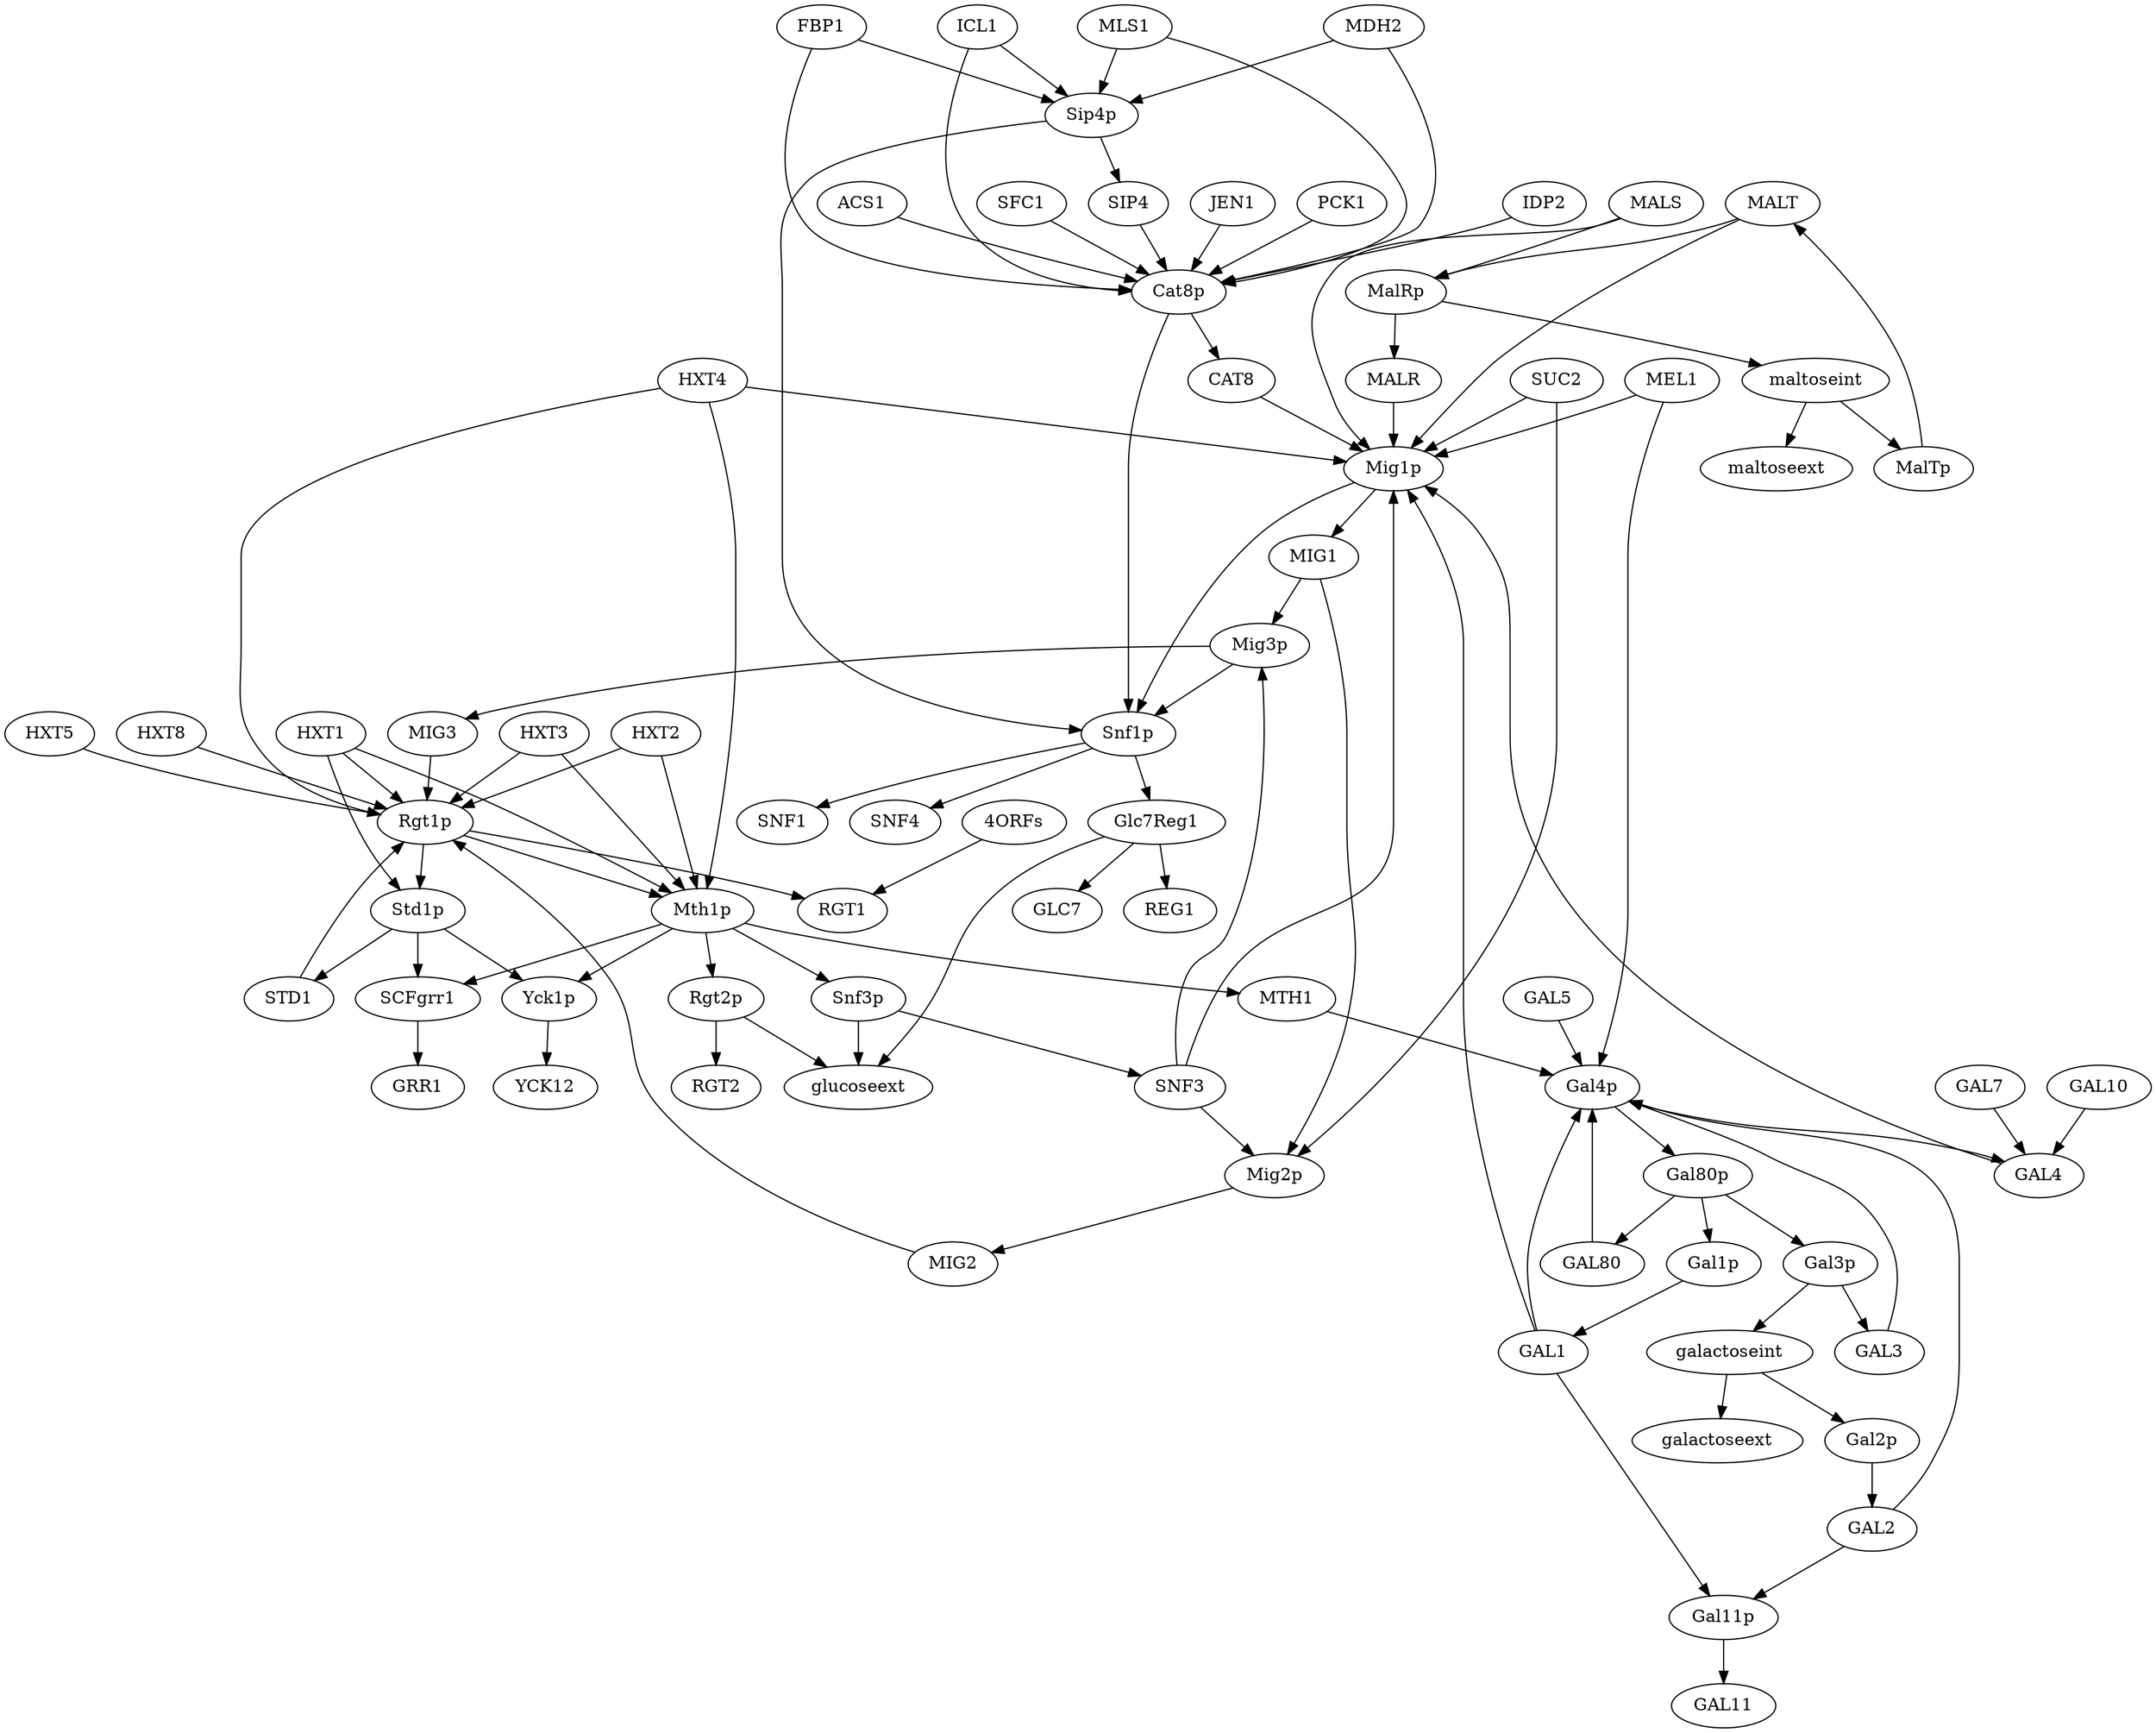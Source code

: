 digraph {
	graph [bb="0,0,1752.5,1404"];
	node [label="\N"];
	MDH2	[height=0.5,
		pos="1598.5,1386",
		width=1.1374];
	Sip4p	[height=0.5,
		pos="1549.5,1314",
		width=1.0471];
	MDH2 -> Sip4p	[pos="e,1561.1,1331.5 1586.9,1368.4 1580.9,1359.9 1573.5,1349.3 1566.9,1339.8"];
	Cat8p	[height=0.5,
		pos="1363.5,1170",
		width=1.0652];
	MDH2 -> Cat8p	[pos="e,1401.8,1172.1 1613.8,1369 1641.6,1337.9 1694.6,1268.3 1657.5,1224 1626.8,1187.2 1487.2,1175.9 1412,1172.5"];
	Snf1p	[height=0.5,
		pos="1402.5,810",
		width=1.0652];
	Sip4p -> Snf1p	[pos="e,1437.7,817.47 1583.5,1305.7 1641.3,1291.2 1752.5,1252.5 1752.5,1171 1752.5,1171 1752.5,1171 1752.5,953 1752.5,887.91 1542.1,838.38 \
1447.5,819.42"];
	SIP4	[height=0.5,
		pos="1525.5,1242",
		width=0.9027];
	Sip4p -> SIP4	[pos="e,1531.3,1259.8 1543.7,1296.1 1541,1288.1 1537.6,1278.3 1534.6,1269.4"];
	Cat8p -> Snf1p	[pos="e,1402.1,828.05 1370.8,1152.3 1381.6,1126.2 1400.5,1073.6 1400.5,1027 1400.5,1027 1400.5,1027 1400.5,953 1400.5,912.99 1401.3,866.65 \
1401.9,838.08"];
	CAT8	[height=0.5,
		pos="1149.5,1098",
		width=0.99297];
	Cat8p -> CAT8	[pos="e,1178.8,1108.6 1332.9,1159 1294.9,1146.5 1230,1125.3 1188.5,1111.8"];
	Rgt2p	[height=0.5,
		pos="632.53,594",
		width=1.0832];
	RGT2	[height=0.5,
		pos="612.53,522",
		width=1.011];
	Rgt2p -> RGT2	[pos="e,617.47,540.28 627.69,576.05 625.47,568.26 622.77,558.82 620.27,550.08"];
	glucoseext	[height=0.5,
		pos="764.53,522",
		width=1.679];
	Rgt2p -> glucoseext	[pos="e,736.02,538.12 657.05,580 676.71,569.57 704.63,554.77 727.08,542.86"];
	Glc7Reg1	[height=0.5,
		pos="1402.5,738",
		width=1.5526];
	Glc7Reg1 -> glucoseext	[pos="e,816.22,531.34 1381.2,721.32 1335.4,688.46 1223,612.39 1116.5,576 1012.4,540.41 980.33,556.63 871.53,540 856.88,537.76 841.11,535.29 \
826.29,532.94"];
	GLC7	[height=0.5,
		pos="1397.5,666",
		width=1.011];
	Glc7Reg1 -> GLC7	[pos="e,1398.8,684.1 1401.3,719.7 1400.7,711.98 1400.1,702.71 1399.5,694.11"];
	REG1	[height=0.5,
		pos="1489.5,666",
		width=1.0471];
	Glc7Reg1 -> REG1	[pos="e,1471.1,681.86 1422.3,721.12 1434.4,711.36 1450.1,698.75 1463.2,688.16"];
	GAL10	[height=0.5,
		pos="1105.5,522",
		width=1.1735];
	GAL4	[height=0.5,
		pos="1127.5,450",
		width=1.011];
	GAL10 -> GAL4	[pos="e,1122.1,468.28 1110.9,504.05 1113.3,496.26 1116.3,486.82 1119,478.08"];
	Mig1p	[height=0.5,
		pos="998.53,1026",
		width=1.1193];
	GAL4 -> Mig1p	[pos="e,1022.2,1011.4 1139.2,467.28 1145.7,477.33 1153.2,490.79 1156.5,504 1160.5,519.5 1158.1,524.07 1156.5,540 1148.1,628.77 1118.5,\
647.83 1118.5,737 1118.5,883 1118.5,883 1118.5,883 1118.5,937.45 1066.4,981.8 1030.9,1005.7"];
	SNF3	[height=0.5,
		pos="917.53,522",
		width=1.0291];
	SNF3 -> Mig1p	[pos="e,997.55,1008 932.55,538.57 954.7,563.26 993.53,613.83 993.53,665 993.53,883 993.53,883 993.53,883 993.53,923.03 995.54,969.37 997.01,\
997.93"];
	Mig3p	[height=0.5,
		pos="920.53,882",
		width=1.1193];
	SNF3 -> Mig3p	[pos="e,920.34,863.95 917.93,540.05 918.51,566.71 919.53,619.88 919.53,665 919.53,739 919.53,739 919.53,739 919.53,779 919.94,825.35 920.23,\
853.92"];
	Mig2p	[height=0.5,
		pos="764.53,450",
		width=1.1193];
	SNF3 -> Mig2p	[pos="e,791.65,463.4 891.58,509.13 866.72,497.75 828.96,480.48 801.07,467.71"];
	MIG1	[height=0.5,
		pos="920.53,954",
		width=1.011];
	Mig1p -> MIG1	[pos="e,937.26,970.01 981.22,1009.5 970.57,999.91 956.76,987.51 945.01,976.96"];
	Mig1p -> Snf1p	[pos="e,1390,827.16 1037.9,1022 1085.3,1017.1 1166.2,1004.4 1227.5,972 1293.8,937.04 1354,870.75 1383.5,835.11"];
	Mig3p -> Snf1p	[pos="e,1366.5,816.23 958.36,875.51 1045.7,862.82 1261.4,831.5 1356.4,817.7"];
	MIG3	[height=0.5,
		pos="248.53,810",
		width=1.011];
	Mig3p -> MIG3	[pos="e,275.41,822.31 880.05,881.32 779.62,881.3 511.44,876.33 294.53,828 291.38,827.3 288.14,826.43 284.92,825.46"];
	MIG2	[height=0.5,
		pos="468.53,378",
		width=1.011];
	Mig2p -> MIG2	[pos="e,500.97,386.67 729.71,440.76 675.21,427.88 569.94,402.98 511.05,389.06"];
	MalTp	[height=0.5,
		pos="653.53,1026",
		width=1.1193];
	MALT	[height=0.5,
		pos="912.53,1242",
		width=1.0652];
	MalTp -> MALT	[pos="e,879.82,1232.3 654.64,1044.2 656.7,1063.6 662.6,1095.1 679.53,1116 729.37,1177.5 817.75,1212.8 870.16,1229.4"];
	MALT -> Mig1p	[pos="e,980.55,1042.5 913.79,1223.6 916.6,1192.9 925.28,1128 950.53,1080 956.34,1069 964.99,1058.4 973.35,1049.7"];
	MalRp	[height=0.5,
		pos="998.53,1170",
		width=1.1374];
	MALT -> MalRp	[pos="e,980.03,1186.1 930.77,1226.2 942.78,1216.4 958.69,1203.4 972.07,1192.5"];
	Gal4p	[height=0.5,
		pos="1321.5,522",
		width=1.0652];
	Gal4p -> GAL4	[pos="e,1156,461.27 1292.1,510.37 1258.2,498.15 1202.5,478.07 1165.5,464.69"];
	Gal80p	[height=0.5,
		pos="1404.5,450",
		width=1.2277];
	Gal4p -> Gal80p	[pos="e,1386.3,466.4 1339.5,505.81 1350.9,496.25 1365.7,483.74 1378.3,473.08"];
	Gal3p	[height=0.5,
		pos="1583.5,378",
		width=1.0652];
	Gal80p -> Gal3p	[pos="e,1554.9,390.18 1435.3,436.97 1465.7,425.06 1512.4,406.82 1545.2,393.98"];
	GAL80	[height=0.5,
		pos="1321.5,378",
		width=1.1735];
	Gal80p -> GAL80	[pos="e,1339.9,394.49 1386.1,433.46 1374.8,423.95 1360.2,411.62 1347.7,401.1"];
	Gal1p	[height=0.5,
		pos="1420.5,378",
		width=1.0652];
	Gal80p -> Gal1p	[pos="e,1416.6,396.28 1408.4,432.05 1410.2,424.26 1412.3,414.82 1414.3,406.08"];
	MIG1 -> Mig3p	[pos="e,920.53,900.1 920.53,935.7 920.53,927.98 920.53,918.71 920.53,910.11"];
	MIG1 -> Mig2p	[pos="e,789.59,464.18 902.54,938.08 891.94,928.32 879.15,914.69 871.53,900 852.92,864.09 852.53,851.45 852.53,811 852.53,811 852.53,811 \
852.53,593 852.53,552.55 855.12,538.2 833.53,504 824.82,490.2 811.17,478.6 798.3,469.81"];
	Snf1p -> Glc7Reg1	[pos="e,1402.5,756.1 1402.5,791.7 1402.5,783.98 1402.5,774.71 1402.5,766.11"];
	SNF1	[height=0.5,
		pos="1513.5,738",
		width=1.0291];
	Snf1p -> SNF1	[pos="e,1491.6,752.8 1424.5,795.17 1441.2,784.62 1464.4,769.97 1483,758.27"];
	SNF4	[height=0.5,
		pos="1605.5,738",
		width=1.0291];
	Snf1p -> SNF4	[pos="e,1576.9,749.74 1433,799 1464.7,788.53 1515.7,771.48 1559.5,756 1562.1,755.1 1564.7,754.16 1567.3,753.21"];
	maltoseint	[height=0.5,
		pos="748.53,1098",
		width=1.661];
	MalRp -> maltoseint	[pos="e,790.89,1110.9 964.82,1159.6 922.67,1147.8 850.09,1127.4 800.74,1113.6"];
	MALR	[height=0.5,
		pos="998.53,1098",
		width=1.0832];
	MalRp -> MALR	[pos="e,998.53,1116.1 998.53,1151.7 998.53,1144 998.53,1134.7 998.53,1126.1"];
	maltoseint -> MalTp	[pos="e,673.71,1041.9 726.98,1081.1 713.61,1071.3 696.3,1058.5 681.84,1047.9"];
	maltoseext	[height=0.5,
		pos="773.53,1026",
		width=1.7151];
	maltoseint -> maltoseext	[pos="e,767.36,1044.3 754.59,1080.1 757.4,1072.2 760.81,1062.6 763.96,1053.8"];
	MALR -> Mig1p	[pos="e,998.53,1044.1 998.53,1079.7 998.53,1072 998.53,1062.7 998.53,1054.1"];
	FBP1	[height=0.5,
		pos="1437.5,1386",
		width=1.011];
	FBP1 -> Sip4p	[pos="e,1527.6,1328.7 1459.1,1371.5 1476.1,1360.9 1500.1,1345.9 1519,1334.1"];
	FBP1 -> Cat8p	[pos="e,1325.1,1171.7 1401.6,1382.7 1334.8,1376.3 1192.4,1351.9 1130.5,1260 1084.9,1192.1 1233.6,1175.9 1314.6,1172.1"];
	Rgt1p	[height=0.5,
		pos="325.53,738",
		width=1.0832];
	MIG3 -> Rgt1p	[pos="e,308.59,754.4 265.24,793.81 275.66,784.34 289.26,771.97 300.91,761.39"];
	Std1p	[height=0.5,
		pos="417.53,666",
		width=1.0652];
	Rgt1p -> Std1p	[pos="e,398.05,681.82 345.04,722.15 358.1,712.22 375.46,699.01 389.93,688.01"];
	Mth1p	[height=0.5,
		pos="522.53,666",
		width=1.1555];
	Rgt1p -> Mth1p	[pos="e,491.35,678.08 355.45,726.37 389.15,714.4 444.09,694.87 481.71,681.51"];
	RGT1	[height=0.5,
		pos="626.53,666",
		width=1.011];
	Rgt1p -> RGT1	[pos="e,597.53,676.88 361.12,730.55 409.52,721.52 498.66,703.96 573.53,684 578.19,682.76 583.04,681.36 587.84,679.9"];
	Gal11p	[height=0.5,
		pos="1411.5,90",
		width=1.2277];
	GAL11	[height=0.5,
		pos="1411.5,18",
		width=1.1735];
	Gal11p -> GAL11	[pos="e,1411.5,36.104 1411.5,71.697 1411.5,63.983 1411.5,54.712 1411.5,46.112"];
	STD1	[height=0.5,
		pos="324.53,594",
		width=1.011];
	Std1p -> STD1	[pos="e,343.59,609.35 397.81,650.15 384.44,640.09 366.59,626.65 351.85,615.56"];
	SCFgrr1	[height=0.5,
		pos="524.53,594",
		width=1.4082];
	Std1p -> SCFgrr1	[pos="e,501.32,610.19 438.93,651 454.3,640.95 475.29,627.22 492.63,615.87"];
	Yck1p	[height=0.5,
		pos="417.53,594",
		width=1.0652];
	Std1p -> Yck1p	[pos="e,417.53,612.1 417.53,647.7 417.53,639.98 417.53,630.71 417.53,622.11"];
	STD1 -> Rgt1p	[pos="e,325.41,719.87 324.65,612.19 324.83,636.42 325.14,680.89 325.34,709.68"];
	GRR1	[height=0.5,
		pos="520.53,522",
		width=1.0471];
	SCFgrr1 -> GRR1	[pos="e,521.51,540.1 523.54,575.7 523.1,567.98 522.57,558.71 522.08,550.11"];
	YCK12	[height=0.5,
		pos="417.53,522",
		width=1.1735];
	Yck1p -> YCK12	[pos="e,417.53,540.1 417.53,575.7 417.53,567.98 417.53,558.71 417.53,550.11"];
	HXT3	[height=0.5,
		pos="521.53,810",
		width=1.011];
	HXT3 -> Rgt1p	[pos="e,355.75,749.53 493.34,798.51 487.46,796.34 481.3,794.08 475.53,792 438.31,778.55 395.76,763.55 365.51,752.95"];
	HXT3 -> Mth1p	[pos="e,522.41,684.19 521.65,791.87 521.82,767.67 522.14,723.21 522.34,694.39"];
	Mth1p -> Rgt2p	[pos="e,610.41,609.08 545.06,650.67 561.48,640.22 583.92,625.94 601.96,614.46"];
	Mth1p -> SCFgrr1	[pos="e,524.04,612.1 523.03,647.7 523.25,639.98 523.51,630.71 523.76,622.11"];
	Mth1p -> Yck1p	[pos="e,438.9,609.25 500.78,650.5 485.33,640.2 464.4,626.24 447.39,614.9"];
	Snf3p	[height=0.5,
		pos="765.53,594",
		width=1.0652];
	Mth1p -> Snf3p	[pos="e,733.5,604.23 556.07,655.34 599.83,642.73 676.39,620.68 723.84,607.01"];
	MTH1	[height=0.5,
		pos="1067.5,594",
		width=1.1013];
	Mth1p -> MTH1	[pos="e,1028.1,597 555.06,654.55 563.6,652.1 572.85,649.71 581.53,648 739.33,616.9 929.81,602.8 1018.1,597.58"];
	HXT4	[height=0.5,
		pos="585.53,1098",
		width=1.011];
	HXT4 -> Mig1p	[pos="e,961.18,1033 619.01,1090.8 636.95,1087.5 659.44,1083.5 679.53,1080 775.95,1063.3 888.95,1044.8 951.26,1034.6"];
	HXT4 -> Rgt1p	[pos="e,286.7,740.51 549.06,1096 421.43,1091.5 2.5336,1068 2.5336,955 2.5336,955 2.5336,955 2.5336,881 2.5336,840.55 -7.6009,820.06 21.534,\
792 57.192,757.66 199.8,745.28 276.35,741.05"];
	HXT4 -> Mth1p	[pos="e,535.28,683.43 585.53,1080 585.53,1053.3 585.53,1000.1 585.53,955 585.53,955 585.53,955 585.53,809 585.53,764.9 559.83,719.2 541.26,\
691.94"];
	SIP4 -> Cat8p	[pos="e,1390.7,1182.7 1500.6,1230.2 1473.7,1218.6 1430.8,1200.1 1400.2,1186.8"];
	HXT1	[height=0.5,
		pos="430.53,810",
		width=1.011];
	HXT1 -> Rgt1p	[pos="e,346.96,753.28 409.79,795.17 394.32,784.86 372.95,770.61 355.61,759.05"];
	HXT1 -> Std1p	[pos="e,419.11,684.19 428.97,791.87 426.75,767.67 422.68,723.21 420.04,694.39"];
	HXT1 -> Mth1p	[pos="e,511.82,683.54 441.09,792.71 457.02,768.13 487.33,721.33 506.15,692.29"];
	SFC1	[height=0.5,
		pos="1175.5,1242",
		width=1.011];
	SFC1 -> Cat8p	[pos="e,1334.3,1181.9 1203.7,1230.5 1235.8,1218.6 1288.5,1198.9 1324.6,1185.5"];
	CAT8 -> Mig1p	[pos="e,1025.5,1039.5 1123.9,1085.1 1099.5,1073.8 1062.3,1056.6 1034.8,1043.8"];
	MALS	[height=0.5,
		pos="1007.5,1242",
		width=1.0652];
	MALS -> Mig1p	[pos="e,1017.6,1042 1024,1225.5 1033.1,1215.8 1043.6,1202.3 1048.5,1188 1053.7,1172.9 1053.7,1097.9 1046.5,1080 1041.9,1068.4 1033.5,1057.8 \
1025,1049.1"];
	MALS -> MalRp	[pos="e,1000.7,1188.1 1005.3,1223.7 1004.3,1216 1003.1,1206.7 1002,1198.1"];
	HXT8	[height=0.5,
		pos="66.534,810",
		width=1.011];
	HXT8 -> Rgt1p	[pos="e,290.9,746.38 94.585,798.08 100.47,795.94 106.68,793.81 112.53,792 170.02,774.29 237.59,758.27 280.96,748.59"];
	GAL3	[height=0.5,
		pos="1705.5,306",
		width=1.011];
	Gal3p -> GAL3	[pos="e,1682.4,320.28 1606.8,363.67 1625.7,352.82 1652.6,337.39 1673.5,325.37"];
	galactoseint	[height=0.5,
		pos="1583.5,306",
		width=1.8776];
	Gal3p -> galactoseint	[pos="e,1583.5,324.1 1583.5,359.7 1583.5,351.98 1583.5,342.71 1583.5,334.11"];
	GAL3 -> Gal4p	[pos="e,1356.1,514.18 1694.6,323.34 1681.1,342.47 1656.9,374.31 1630.5,396 1550.1,462.11 1430.2,497.03 1365.9,511.95"];
	Gal2p	[height=0.5,
		pos="1710.5,234",
		width=1.0652];
	galactoseint -> Gal2p	[pos="e,1686.7,248.14 1611.7,289.46 1631.2,278.71 1657.3,264.35 1677.7,253.08"];
	galactoseext	[height=0.5,
		pos="1584.5,234",
		width=1.9318];
	galactoseint -> galactoseext	[pos="e,1584.3,252.1 1583.8,287.7 1583.9,279.98 1584,270.71 1584.1,262.11"];
	GAL80 -> Gal4p	[pos="e,1321.5,503.87 1321.5,396.19 1321.5,420.42 1321.5,464.89 1321.5,493.68"];
	MIG2 -> Rgt1p	[pos="e,312.38,720.63 435.11,385.66 376.32,399.55 260.53,437.49 260.53,521 260.53,595 260.53,595 260.53,595 260.53,639.53 287.28,685.36 \
306.46,712.5"];
	Snf3p -> glucoseext	[pos="e,764.78,540.1 765.29,575.7 765.18,567.98 765.04,558.71 764.92,550.11"];
	Snf3p -> SNF3	[pos="e,891.61,534.94 792.01,580.81 817.04,569.28 854.77,551.9 882.33,539.21"];
	GAL1	[height=0.5,
		pos="1336.5,306",
		width=1.011];
	GAL1 -> Mig1p	[pos="e,1035,1018.3 1312,319.38 1295.3,328.75 1273.6,342.91 1258.5,360 1229.3,393.29 1213.5,404.68 1213.5,449 1213.5,883 1213.5,883 1213.5,\
883 1213.5,963.25 1107.9,1000.8 1044.8,1016"];
	GAL1 -> Gal4p	[pos="e,1308.7,504.9 1312,319.34 1297,328.35 1279.1,342.11 1270.5,360 1248.4,406.16 1280.2,464.24 1302.6,496.51"];
	GAL1 -> Gal11p	[pos="e,1405.6,108.01 1342.4,288.21 1355.4,251.19 1386.5,162.3 1402.2,117.6"];
	JEN1	[height=0.5,
		pos="1264.5,1242",
		width=0.95686];
	JEN1 -> Cat8p	[pos="e,1343,1185.5 1284.1,1227.2 1298.5,1217 1318.2,1203.1 1334.4,1191.6"];
	MTH1 -> Gal4p	[pos="e,1289,531.95 1100.5,583.92 1146.2,571.32 1228.9,548.53 1279.1,534.68"];
	Gal1p -> GAL1	[pos="e,1354.4,321.92 1402.3,361.81 1390.6,352.02 1375.1,339.15 1362.1,328.34"];
	GAL7	[height=0.5,
		pos="1008.5,522",
		width=1.011];
	GAL7 -> GAL4	[pos="e,1105,464.28 1031.2,507.67 1049.6,496.82 1075.9,481.39 1096.3,469.37"];
	MEL1	[height=0.5,
		pos="1300.5,1098",
		width=1.0652];
	MEL1 -> Mig1p	[pos="e,1033.5,1035.1 1266.8,1089.2 1212.2,1076.5 1104.6,1051.6 1043.6,1037.4"];
	MEL1 -> Gal4p	[pos="e,1321.9,540.18 1304.1,1080 1309.3,1053.5 1318.5,1000.5 1318.5,955 1318.5,955 1318.5,955 1318.5,809 1318.5,705.43 1323.5,679.57 \
1322.5,576 1322.5,567.68 1322.3,558.63 1322.1,550.4"];
	PCK1	[height=0.5,
		pos="1353.5,1242",
		width=1.011];
	PCK1 -> Cat8p	[pos="e,1361.1,1188.1 1356,1223.7 1357.1,1216 1358.4,1206.7 1359.7,1198.1"];
	IDP2	[height=0.5,
		pos="1441.5,1242",
		width=0.93881];
	IDP2 -> Cat8p	[pos="e,1380.6,1186.3 1425,1226.2 1414.3,1216.5 1400.1,1203.9 1388.1,1193.1"];
	GAL5	[height=0.5,
		pos="1277.5,594",
		width=1.011];
	GAL5 -> Gal4p	[pos="e,1311.2,539.47 1288,576.41 1293.3,567.95 1299.9,557.49 1305.8,548.08"];
	SUC2	[height=0.5,
		pos="863.53,1098",
		width=1.0471];
	SUC2 -> Mig1p	[pos="e,973.01,1040.2 888.29,1084.2 909.53,1073.2 940.35,1057.2 964.01,1044.9"];
	SUC2 -> Mig2p	[pos="e,737.85,463.67 860.38,1079.8 856.96,1061.8 851.1,1032.7 844.53,1008 788.57,797.01 729.04,755.7 695.53,540 693.08,524.19 688.46,\
518.35 695.53,504 702.7,489.47 715.97,477.81 728.97,469.17"];
	HXT2	[height=0.5,
		pos="339.53,810",
		width=1.011];
	HXT2 -> Rgt1p	[pos="e,328.99,756.28 336.14,792.05 334.6,784.35 332.74,775.03 331.01,766.36"];
	HXT2 -> Mth1p	[pos="e,503.19,682.01 358.43,794.34 390.95,769.11 457.6,717.38 495.19,688.22"];
	GAL2	[height=0.5,
		pos="1486.5,162",
		width=1.011];
	Gal2p -> GAL2	[pos="e,1517.4,171.67 1681.3,222.13 1675.4,220.04 1669.3,217.9 1663.5,216 1617,200.64 1563.1,184.76 1527.1,174.43"];
	ACS1	[height=0.5,
		pos="1612.5,1242",
		width=1.011];
	ACS1 -> Cat8p	[pos="e,1397.2,1178.7 1584.5,1230.1 1578.6,1228 1572.4,1225.8 1566.5,1224 1512.1,1206.9 1448.3,1190.9 1407,1181"];
	HXT5	[height=0.5,
		pos="157.53,810",
		width=1.011];
	HXT5 -> Rgt1p	[pos="e,297.49,750.69 184.53,797.75 212.6,786.06 256.76,767.65 288.18,754.56"];
	ICL1	[height=0.5,
		pos="1702.5,1386",
		width=0.9027];
	ICL1 -> Sip4p	[pos="e,1575.7,1327 1678.3,1373.9 1653.2,1362.4 1613.6,1344.3 1585,1331.2"];
	ICL1 -> Cat8p	[pos="e,1401.8,1172 1705.7,1367.9 1710.6,1335 1716,1263 1677.5,1224 1641.3,1187.2 1490.6,1175.9 1411.9,1172.5"];
	GAL2 -> Gal4p	[pos="e,1357.5,515.73 1486.5,180.05 1486.5,206.71 1486.5,259.89 1486.5,305 1486.5,379 1486.5,379 1486.5,379 1486.5,420.6 1486.1,437.76 \
1457.5,468 1433.9,493.04 1397,506.44 1367.6,513.49"];
	GAL2 -> Gal11p	[pos="e,1428.6,106.89 1470.3,145.81 1460.2,136.47 1447.2,124.31 1436,113.83"];
	"4ORFs"	[height=0.5,
		pos="655.53,738",
		width=1.1735];
	"4ORFs" -> RGT1	[pos="e,633.49,683.79 648.51,720.05 645.17,711.97 641.08,702.12 637.35,693.11"];
	MLS1	[height=0.5,
		pos="1212.5,1386",
		width=1.0652];
	MLS1 -> Sip4p	[pos="e,1515.4,1322.1 1247,1377.8 1308.6,1365 1437.4,1338.3 1505.4,1324.2"];
	MLS1 -> Cat8p	[pos="e,1325.9,1173.5 1192.4,1370.5 1154.1,1341.2 1077.7,1273.4 1117.5,1224 1141.9,1193.8 1251.2,1180 1315.6,1174.4"];
}
